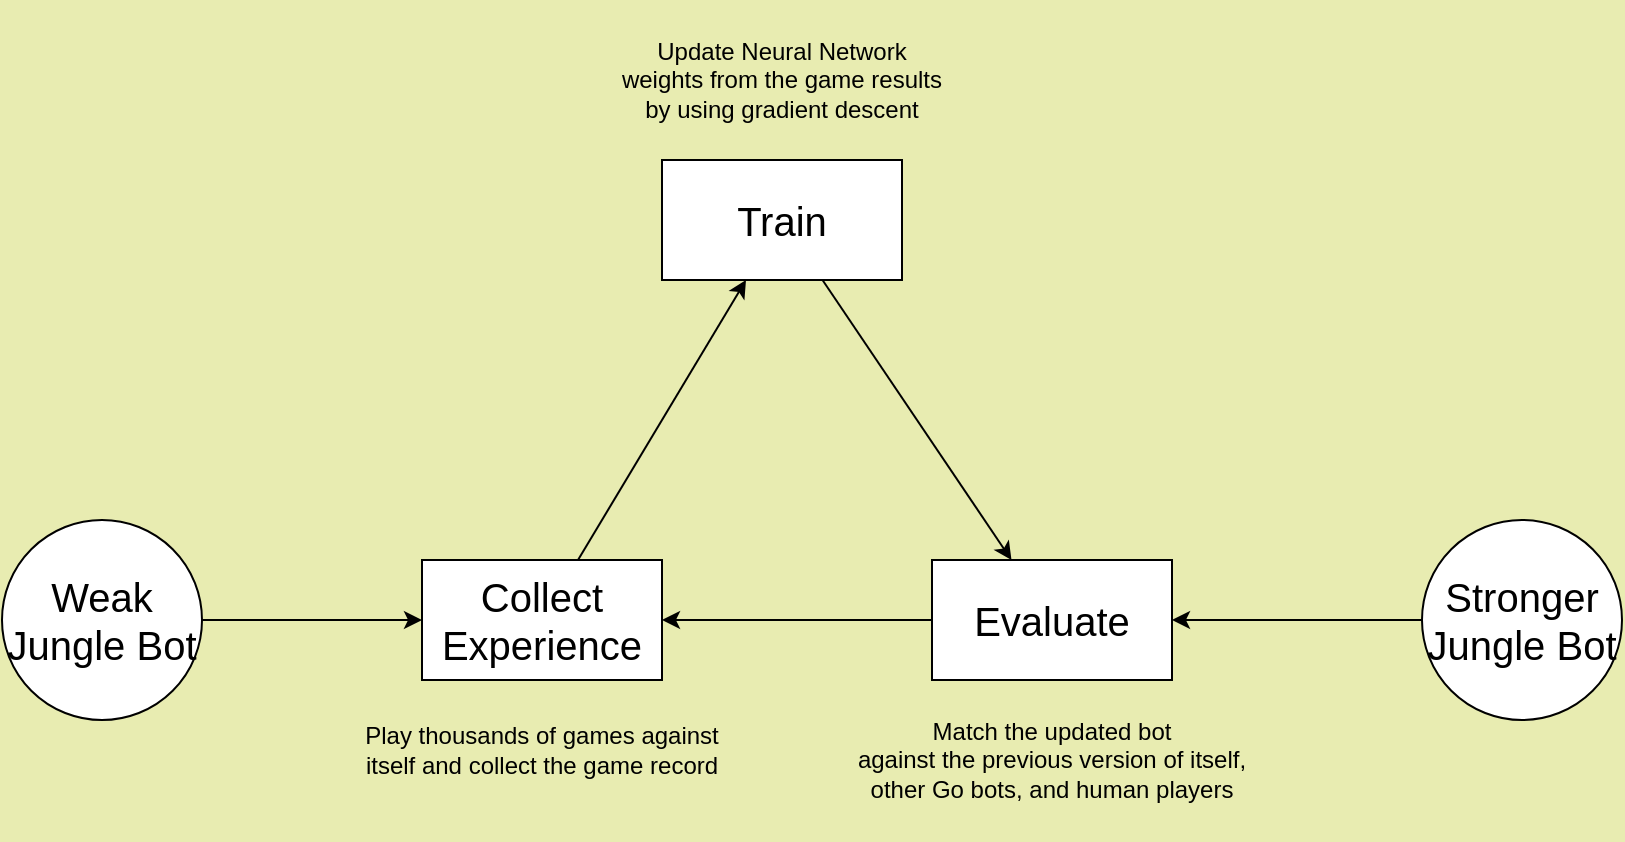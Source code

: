 <mxfile version="24.9.2">
  <diagram name="Trang-1" id="4Ykq_JnBVHRwmCek45K6">
    <mxGraphModel dx="1434" dy="784" grid="1" gridSize="10" guides="1" tooltips="1" connect="1" arrows="1" fold="1" page="1" pageScale="1" pageWidth="827" pageHeight="1169" background="#E8ECB1" math="0" shadow="0">
      <root>
        <mxCell id="0" />
        <mxCell id="1" parent="0" />
        <mxCell id="eaUWsblg-MyuU0YMuGpd-2" value="&lt;font style=&quot;font-size: 20px;&quot;&gt;Train&lt;/font&gt;" style="rounded=0;whiteSpace=wrap;html=1;fillStyle=auto;" vertex="1" parent="1">
          <mxGeometry x="340" y="140" width="120" height="60" as="geometry" />
        </mxCell>
        <mxCell id="eaUWsblg-MyuU0YMuGpd-3" value="&lt;font style=&quot;font-size: 20px;&quot;&gt;Weak Jungle Bot&lt;/font&gt;" style="ellipse;whiteSpace=wrap;html=1;aspect=fixed;" vertex="1" parent="1">
          <mxGeometry x="10" y="320" width="100" height="100" as="geometry" />
        </mxCell>
        <mxCell id="eaUWsblg-MyuU0YMuGpd-4" value="&lt;font style=&quot;font-size: 20px;&quot;&gt;Collect Experience&lt;/font&gt;" style="rounded=0;whiteSpace=wrap;html=1;fillStyle=auto;" vertex="1" parent="1">
          <mxGeometry x="220" y="340" width="120" height="60" as="geometry" />
        </mxCell>
        <mxCell id="eaUWsblg-MyuU0YMuGpd-5" value="&lt;font style=&quot;font-size: 20px;&quot;&gt;Evaluate&lt;/font&gt;" style="rounded=0;whiteSpace=wrap;html=1;fillStyle=auto;" vertex="1" parent="1">
          <mxGeometry x="475" y="340" width="120" height="60" as="geometry" />
        </mxCell>
        <mxCell id="eaUWsblg-MyuU0YMuGpd-6" value="&lt;font style=&quot;font-size: 20px;&quot;&gt;Stronger Jungle Bot&lt;/font&gt;" style="ellipse;whiteSpace=wrap;html=1;aspect=fixed;" vertex="1" parent="1">
          <mxGeometry x="720" y="320" width="100" height="100" as="geometry" />
        </mxCell>
        <mxCell id="eaUWsblg-MyuU0YMuGpd-7" value="" style="endArrow=classic;html=1;rounded=0;" edge="1" parent="1" source="eaUWsblg-MyuU0YMuGpd-4" target="eaUWsblg-MyuU0YMuGpd-2">
          <mxGeometry width="50" height="50" relative="1" as="geometry">
            <mxPoint x="390" y="410" as="sourcePoint" />
            <mxPoint x="440" y="360" as="targetPoint" />
          </mxGeometry>
        </mxCell>
        <mxCell id="eaUWsblg-MyuU0YMuGpd-8" value="" style="endArrow=classic;html=1;rounded=0;" edge="1" parent="1" source="eaUWsblg-MyuU0YMuGpd-2" target="eaUWsblg-MyuU0YMuGpd-5">
          <mxGeometry width="50" height="50" relative="1" as="geometry">
            <mxPoint x="390" y="410" as="sourcePoint" />
            <mxPoint x="440" y="360" as="targetPoint" />
          </mxGeometry>
        </mxCell>
        <mxCell id="eaUWsblg-MyuU0YMuGpd-9" value="" style="endArrow=classic;html=1;rounded=0;" edge="1" parent="1" source="eaUWsblg-MyuU0YMuGpd-5" target="eaUWsblg-MyuU0YMuGpd-4">
          <mxGeometry width="50" height="50" relative="1" as="geometry">
            <mxPoint x="390" y="410" as="sourcePoint" />
            <mxPoint x="440" y="360" as="targetPoint" />
          </mxGeometry>
        </mxCell>
        <mxCell id="eaUWsblg-MyuU0YMuGpd-10" value="" style="endArrow=classic;html=1;rounded=0;" edge="1" parent="1" source="eaUWsblg-MyuU0YMuGpd-3" target="eaUWsblg-MyuU0YMuGpd-4">
          <mxGeometry width="50" height="50" relative="1" as="geometry">
            <mxPoint x="390" y="410" as="sourcePoint" />
            <mxPoint x="440" y="360" as="targetPoint" />
          </mxGeometry>
        </mxCell>
        <mxCell id="eaUWsblg-MyuU0YMuGpd-11" value="" style="endArrow=classic;html=1;rounded=0;" edge="1" parent="1" source="eaUWsblg-MyuU0YMuGpd-6" target="eaUWsblg-MyuU0YMuGpd-5">
          <mxGeometry width="50" height="50" relative="1" as="geometry">
            <mxPoint x="390" y="410" as="sourcePoint" />
            <mxPoint x="440" y="360" as="targetPoint" />
          </mxGeometry>
        </mxCell>
        <mxCell id="eaUWsblg-MyuU0YMuGpd-12" value="Update Neural Network&lt;div&gt;weights from the game results&lt;/div&gt;&lt;div&gt;by using gradient descent&lt;/div&gt;" style="text;html=1;align=center;verticalAlign=middle;whiteSpace=wrap;rounded=0;" vertex="1" parent="1">
          <mxGeometry x="205" y="60" width="390" height="80" as="geometry" />
        </mxCell>
        <mxCell id="eaUWsblg-MyuU0YMuGpd-13" value="Play thousands of games against&lt;div&gt;itself and collect the game record&lt;/div&gt;" style="text;html=1;align=center;verticalAlign=middle;whiteSpace=wrap;rounded=0;" vertex="1" parent="1">
          <mxGeometry x="85" y="400" width="390" height="70" as="geometry" />
        </mxCell>
        <mxCell id="eaUWsblg-MyuU0YMuGpd-14" value="Match the updated bot&lt;div&gt;against the previous version of itself,&lt;/div&gt;&lt;div&gt;other Go bots, and human players&lt;/div&gt;" style="text;html=1;align=center;verticalAlign=middle;whiteSpace=wrap;rounded=0;" vertex="1" parent="1">
          <mxGeometry x="340" y="400" width="390" height="80" as="geometry" />
        </mxCell>
      </root>
    </mxGraphModel>
  </diagram>
</mxfile>
